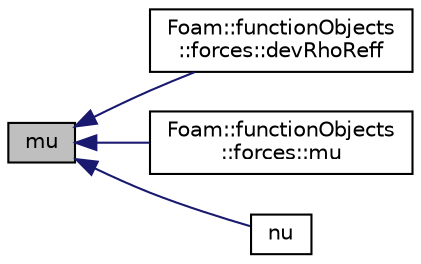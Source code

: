 digraph "mu"
{
  bgcolor="transparent";
  edge [fontname="Helvetica",fontsize="10",labelfontname="Helvetica",labelfontsize="10"];
  node [fontname="Helvetica",fontsize="10",shape=record];
  rankdir="LR";
  Node1 [label="mu",height=0.2,width=0.4,color="black", fillcolor="grey75", style="filled", fontcolor="black"];
  Node1 -> Node2 [dir="back",color="midnightblue",fontsize="10",style="solid",fontname="Helvetica"];
  Node2 [label="Foam::functionObjects\l::forces::devRhoReff",height=0.2,width=0.4,color="black",URL="$a00866.html#a2100c17734b208e9539274853e45243b",tooltip="Return the effective viscous stress (laminar + turbulent). "];
  Node1 -> Node3 [dir="back",color="midnightblue",fontsize="10",style="solid",fontname="Helvetica"];
  Node3 [label="Foam::functionObjects\l::forces::mu",height=0.2,width=0.4,color="black",URL="$a00866.html#ade8fb1431336c11c1314fc324691128f",tooltip="Dynamic viscosity field. "];
  Node1 -> Node4 [dir="back",color="midnightblue",fontsize="10",style="solid",fontname="Helvetica"];
  Node4 [label="nu",height=0.2,width=0.4,color="black",URL="$a00856.html#a3701d26448b3fdfa3e4b7bb69e2fbba9",tooltip="Kinematic viscosity of mixture [m^2/s]. "];
}
